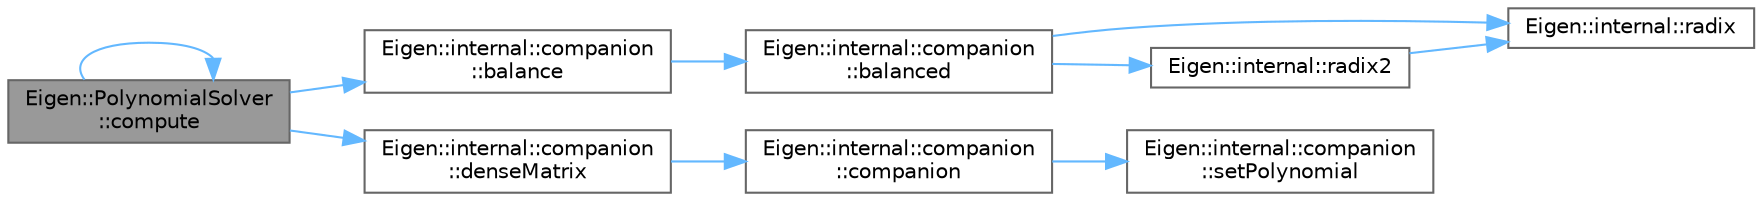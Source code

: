 digraph "Eigen::PolynomialSolver::compute"
{
 // LATEX_PDF_SIZE
  bgcolor="transparent";
  edge [fontname=Helvetica,fontsize=10,labelfontname=Helvetica,labelfontsize=10];
  node [fontname=Helvetica,fontsize=10,shape=box,height=0.2,width=0.4];
  rankdir="LR";
  Node1 [id="Node000001",label="Eigen::PolynomialSolver\l::compute",height=0.2,width=0.4,color="gray40", fillcolor="grey60", style="filled", fontcolor="black",tooltip=" "];
  Node1 -> Node2 [id="edge1_Node000001_Node000002",color="steelblue1",style="solid",tooltip=" "];
  Node2 [id="Node000002",label="Eigen::internal::companion\l::balance",height=0.2,width=0.4,color="grey40", fillcolor="white", style="filled",URL="$class_eigen_1_1internal_1_1companion.html#a7362d054f04f6d554fb6c8a279287000",tooltip=" "];
  Node2 -> Node3 [id="edge2_Node000002_Node000003",color="steelblue1",style="solid",tooltip=" "];
  Node3 [id="Node000003",label="Eigen::internal::companion\l::balanced",height=0.2,width=0.4,color="grey40", fillcolor="white", style="filled",URL="$class_eigen_1_1internal_1_1companion.html#ac5c7b024fdd218ea68165bd948f48e83",tooltip=" "];
  Node3 -> Node4 [id="edge3_Node000003_Node000004",color="steelblue1",style="solid",tooltip=" "];
  Node4 [id="Node000004",label="Eigen::internal::radix",height=0.2,width=0.4,color="grey40", fillcolor="white", style="filled",URL="$namespace_eigen_1_1internal.html#a55dafaacb3ca3978243f34a1e1a88d74",tooltip=" "];
  Node3 -> Node5 [id="edge4_Node000003_Node000005",color="steelblue1",style="solid",tooltip=" "];
  Node5 [id="Node000005",label="Eigen::internal::radix2",height=0.2,width=0.4,color="grey40", fillcolor="white", style="filled",URL="$namespace_eigen_1_1internal.html#a3049019ef9e11eeb1f5790e1d2a09287",tooltip=" "];
  Node5 -> Node4 [id="edge5_Node000005_Node000004",color="steelblue1",style="solid",tooltip=" "];
  Node1 -> Node1 [id="edge6_Node000001_Node000001",color="steelblue1",style="solid",tooltip=" "];
  Node1 -> Node6 [id="edge7_Node000001_Node000006",color="steelblue1",style="solid",tooltip=" "];
  Node6 [id="Node000006",label="Eigen::internal::companion\l::denseMatrix",height=0.2,width=0.4,color="grey40", fillcolor="white", style="filled",URL="$class_eigen_1_1internal_1_1companion.html#ad1708946cec9972b8347aa47b72302f2",tooltip=" "];
  Node6 -> Node7 [id="edge8_Node000006_Node000007",color="steelblue1",style="solid",tooltip=" "];
  Node7 [id="Node000007",label="Eigen::internal::companion\l::companion",height=0.2,width=0.4,color="grey40", fillcolor="white", style="filled",URL="$class_eigen_1_1internal_1_1companion.html#a83f785c9dd58c7733ed37a962e618b59",tooltip=" "];
  Node7 -> Node8 [id="edge9_Node000007_Node000008",color="steelblue1",style="solid",tooltip=" "];
  Node8 [id="Node000008",label="Eigen::internal::companion\l::setPolynomial",height=0.2,width=0.4,color="grey40", fillcolor="white", style="filled",URL="$class_eigen_1_1internal_1_1companion.html#a9a47d9aae9fa578cb7b0e6531b02dbb0",tooltip=" "];
}
